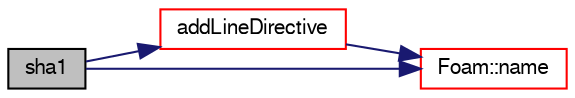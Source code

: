 digraph "sha1"
{
  bgcolor="transparent";
  edge [fontname="FreeSans",fontsize="10",labelfontname="FreeSans",labelfontsize="10"];
  node [fontname="FreeSans",fontsize="10",shape=record];
  rankdir="LR";
  Node365 [label="sha1",height=0.2,width=0.4,color="black", fillcolor="grey75", style="filled", fontcolor="black"];
  Node365 -> Node366 [color="midnightblue",fontsize="10",style="solid",fontname="FreeSans"];
  Node366 [label="addLineDirective",height=0.2,width=0.4,color="red",URL="$a26074.html#aa9d5cadb0154391add50c7a3a6708204",tooltip="Helper: add #line directive. "];
  Node366 -> Node367 [color="midnightblue",fontsize="10",style="solid",fontname="FreeSans"];
  Node367 [label="Foam::name",height=0.2,width=0.4,color="red",URL="$a21124.html#adcb0df2bd4953cb6bb390272d8263c3a",tooltip="Return a string representation of a complex. "];
  Node365 -> Node367 [color="midnightblue",fontsize="10",style="solid",fontname="FreeSans"];
}

